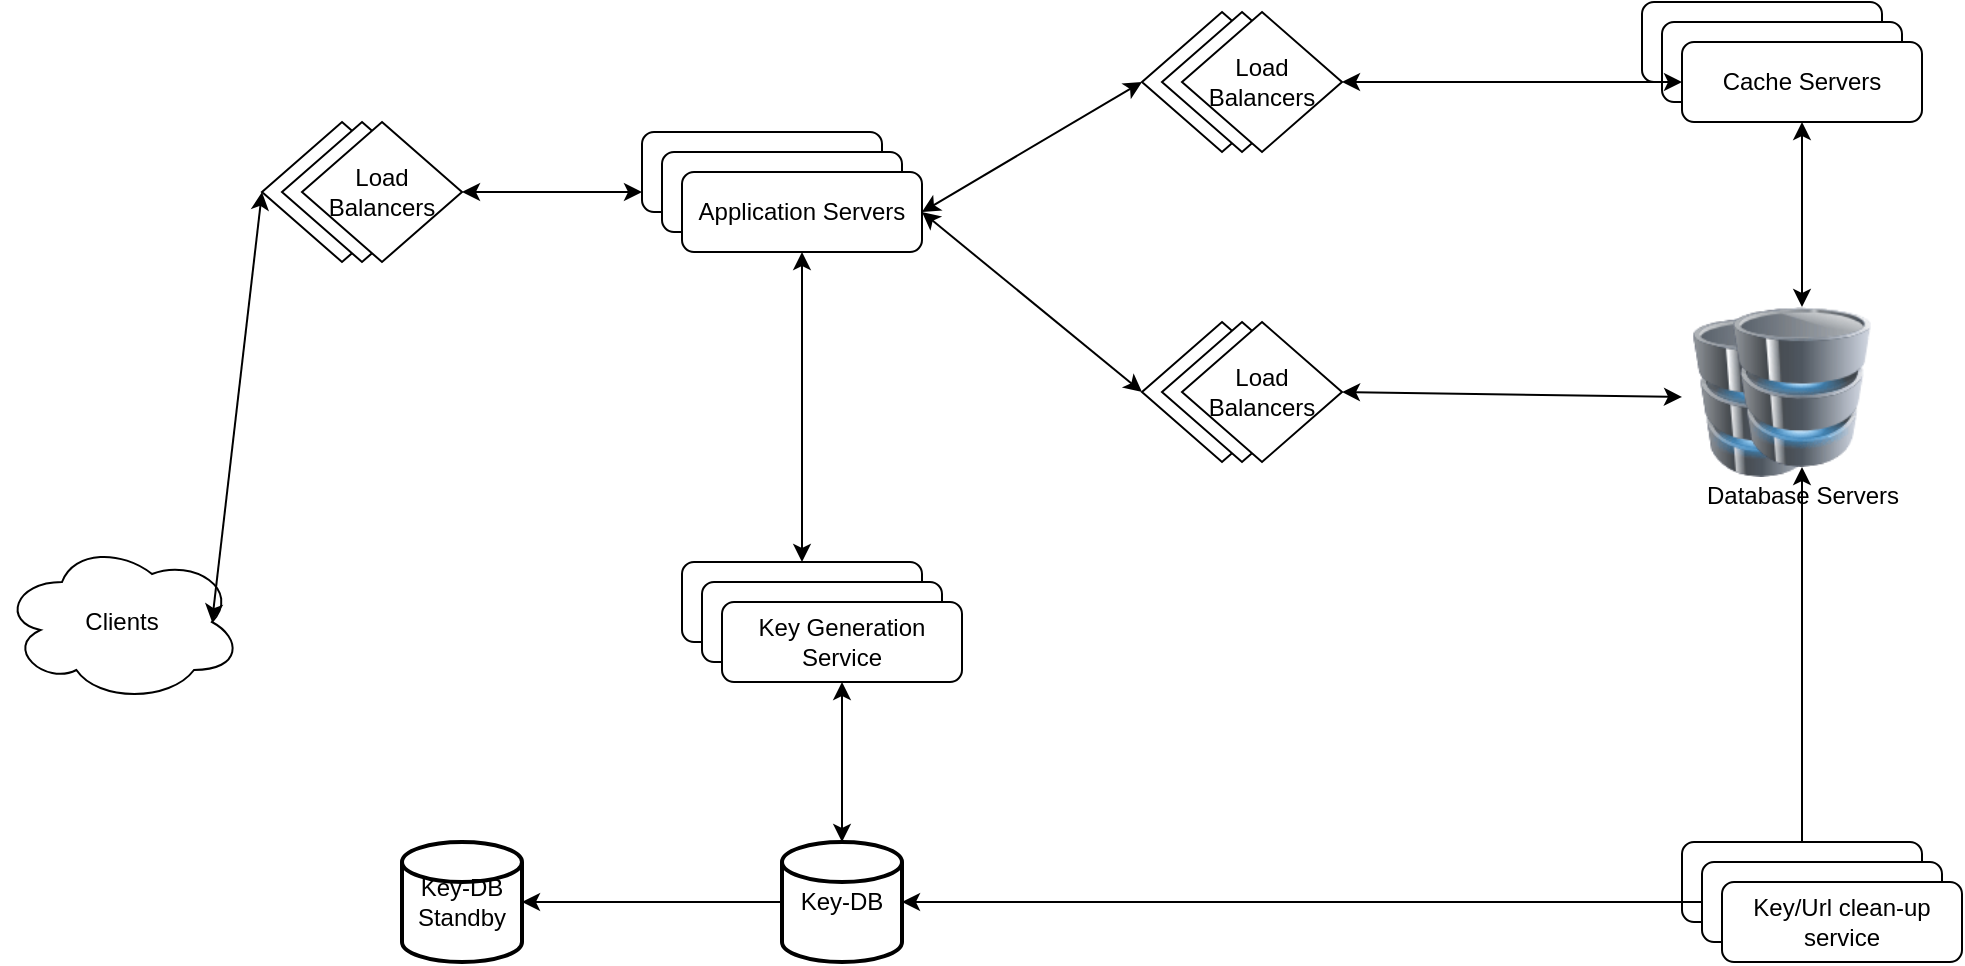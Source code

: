 <mxfile version="15.5.4" type="embed" pages="3"><diagram id="-F8EhwKhfn0_jvjVNpRX" name="HSD"><mxGraphModel dx="1128" dy="735" grid="1" gridSize="10" guides="1" tooltips="1" connect="1" arrows="1" fold="1" page="1" pageScale="1" pageWidth="1100" pageHeight="1700" math="0" shadow="0"><root><mxCell id="0"/><mxCell id="1" parent="0"/><mxCell id="3aBQVrcnReezvdrkYUYn-1" value="" style="rounded=1;whiteSpace=wrap;html=1;" parent="1" vertex="1"><mxGeometry x="860" y="120" width="120" height="40" as="geometry"/></mxCell><mxCell id="3aBQVrcnReezvdrkYUYn-2" value="" style="rounded=1;whiteSpace=wrap;html=1;" parent="1" vertex="1"><mxGeometry x="870" y="130" width="120" height="40" as="geometry"/></mxCell><mxCell id="3aBQVrcnReezvdrkYUYn-3" value="Cache Servers" style="rounded=1;whiteSpace=wrap;html=1;" parent="1" vertex="1"><mxGeometry x="880" y="140" width="120" height="40" as="geometry"/></mxCell><mxCell id="3aBQVrcnReezvdrkYUYn-4" value="" style="rhombus;whiteSpace=wrap;html=1;" parent="1" vertex="1"><mxGeometry x="610" y="125" width="80" height="70" as="geometry"/></mxCell><mxCell id="3aBQVrcnReezvdrkYUYn-5" value="" style="rhombus;whiteSpace=wrap;html=1;" parent="1" vertex="1"><mxGeometry x="620" y="125" width="80" height="70" as="geometry"/></mxCell><mxCell id="3aBQVrcnReezvdrkYUYn-6" value="Load Balancers" style="rhombus;whiteSpace=wrap;html=1;" parent="1" vertex="1"><mxGeometry x="630" y="125" width="80" height="70" as="geometry"/></mxCell><mxCell id="3aBQVrcnReezvdrkYUYn-7" value="" style="rhombus;whiteSpace=wrap;html=1;" parent="1" vertex="1"><mxGeometry x="610" y="280" width="80" height="70" as="geometry"/></mxCell><mxCell id="3aBQVrcnReezvdrkYUYn-8" value="" style="rhombus;whiteSpace=wrap;html=1;" parent="1" vertex="1"><mxGeometry x="620" y="280" width="80" height="70" as="geometry"/></mxCell><mxCell id="3aBQVrcnReezvdrkYUYn-9" value="Load Balancers" style="rhombus;whiteSpace=wrap;html=1;" parent="1" vertex="1"><mxGeometry x="630" y="280" width="80" height="70" as="geometry"/></mxCell><mxCell id="3aBQVrcnReezvdrkYUYn-10" value="" style="image;html=1;image=img/lib/clip_art/computers/Database_128x128.png" parent="1" vertex="1"><mxGeometry x="880" y="277.5" width="80" height="80" as="geometry"/></mxCell><mxCell id="3aBQVrcnReezvdrkYUYn-11" value="Database Servers" style="image;html=1;image=img/lib/clip_art/computers/Database_128x128.png" parent="1" vertex="1"><mxGeometry x="900" y="272.5" width="80" height="80" as="geometry"/></mxCell><mxCell id="3aBQVrcnReezvdrkYUYn-14" value="" style="endArrow=classic;startArrow=classic;html=1;rounded=0;exitX=1;exitY=0.5;exitDx=0;exitDy=0;entryX=0;entryY=0.5;entryDx=0;entryDy=0;" parent="1" source="3aBQVrcnReezvdrkYUYn-6" target="3aBQVrcnReezvdrkYUYn-3" edge="1"><mxGeometry width="50" height="50" relative="1" as="geometry"><mxPoint x="740" y="190" as="sourcePoint"/><mxPoint x="790" y="140" as="targetPoint"/></mxGeometry></mxCell><mxCell id="3aBQVrcnReezvdrkYUYn-15" value="" style="endArrow=classic;startArrow=classic;html=1;rounded=0;exitX=1;exitY=0.5;exitDx=0;exitDy=0;entryX=0;entryY=0.5;entryDx=0;entryDy=0;" parent="1" source="3aBQVrcnReezvdrkYUYn-9" target="3aBQVrcnReezvdrkYUYn-10" edge="1"><mxGeometry width="50" height="50" relative="1" as="geometry"><mxPoint x="710" y="324.5" as="sourcePoint"/><mxPoint x="880" y="324.5" as="targetPoint"/></mxGeometry></mxCell><mxCell id="3aBQVrcnReezvdrkYUYn-16" value="" style="rounded=1;whiteSpace=wrap;html=1;" parent="1" vertex="1"><mxGeometry x="360" y="185" width="120" height="40" as="geometry"/></mxCell><mxCell id="3aBQVrcnReezvdrkYUYn-17" value="" style="rounded=1;whiteSpace=wrap;html=1;" parent="1" vertex="1"><mxGeometry x="370" y="195" width="120" height="40" as="geometry"/></mxCell><mxCell id="3aBQVrcnReezvdrkYUYn-18" value="Application Servers" style="rounded=1;whiteSpace=wrap;html=1;" parent="1" vertex="1"><mxGeometry x="380" y="205" width="120" height="40" as="geometry"/></mxCell><mxCell id="3aBQVrcnReezvdrkYUYn-19" value="" style="endArrow=classic;startArrow=classic;html=1;rounded=0;entryX=0;entryY=0.5;entryDx=0;entryDy=0;exitX=1;exitY=0.5;exitDx=0;exitDy=0;" parent="1" source="3aBQVrcnReezvdrkYUYn-18" target="3aBQVrcnReezvdrkYUYn-4" edge="1"><mxGeometry width="50" height="50" relative="1" as="geometry"><mxPoint x="440" y="380" as="sourcePoint"/><mxPoint x="490" y="330" as="targetPoint"/></mxGeometry></mxCell><mxCell id="3aBQVrcnReezvdrkYUYn-23" value="" style="endArrow=classic;startArrow=classic;html=1;rounded=0;entryX=1;entryY=0.5;entryDx=0;entryDy=0;exitX=0;exitY=0.5;exitDx=0;exitDy=0;" parent="1" source="3aBQVrcnReezvdrkYUYn-7" target="3aBQVrcnReezvdrkYUYn-18" edge="1"><mxGeometry width="50" height="50" relative="1" as="geometry"><mxPoint x="510" y="235" as="sourcePoint"/><mxPoint x="620" y="160" as="targetPoint"/></mxGeometry></mxCell><mxCell id="3aBQVrcnReezvdrkYUYn-24" value="" style="endArrow=classic;startArrow=classic;html=1;rounded=0;exitX=0.5;exitY=0;exitDx=0;exitDy=0;entryX=0.5;entryY=1;entryDx=0;entryDy=0;" parent="1" source="3aBQVrcnReezvdrkYUYn-11" target="3aBQVrcnReezvdrkYUYn-3" edge="1"><mxGeometry width="50" height="50" relative="1" as="geometry"><mxPoint x="970" y="260" as="sourcePoint"/><mxPoint x="950" y="190" as="targetPoint"/></mxGeometry></mxCell><mxCell id="3aBQVrcnReezvdrkYUYn-27" value="" style="rhombus;whiteSpace=wrap;html=1;" parent="1" vertex="1"><mxGeometry x="170" y="180" width="80" height="70" as="geometry"/></mxCell><mxCell id="3aBQVrcnReezvdrkYUYn-28" value="" style="rhombus;whiteSpace=wrap;html=1;" parent="1" vertex="1"><mxGeometry x="180" y="180" width="80" height="70" as="geometry"/></mxCell><mxCell id="3aBQVrcnReezvdrkYUYn-29" value="Load Balancers" style="rhombus;whiteSpace=wrap;html=1;" parent="1" vertex="1"><mxGeometry x="190" y="180" width="80" height="70" as="geometry"/></mxCell><mxCell id="3aBQVrcnReezvdrkYUYn-30" value="Clients" style="ellipse;shape=cloud;whiteSpace=wrap;html=1;" parent="1" vertex="1"><mxGeometry x="40" y="390" width="120" height="80" as="geometry"/></mxCell><mxCell id="3aBQVrcnReezvdrkYUYn-31" value="" style="endArrow=classic;startArrow=classic;html=1;rounded=0;entryX=0;entryY=0.5;entryDx=0;entryDy=0;exitX=0.875;exitY=0.5;exitDx=0;exitDy=0;exitPerimeter=0;" parent="1" source="3aBQVrcnReezvdrkYUYn-30" target="3aBQVrcnReezvdrkYUYn-27" edge="1"><mxGeometry width="50" height="50" relative="1" as="geometry"><mxPoint x="160" y="460" as="sourcePoint"/><mxPoint x="210" y="410" as="targetPoint"/></mxGeometry></mxCell><mxCell id="3aBQVrcnReezvdrkYUYn-32" value="" style="endArrow=classic;startArrow=classic;html=1;rounded=0;exitX=1;exitY=0.5;exitDx=0;exitDy=0;entryX=0;entryY=0.75;entryDx=0;entryDy=0;" parent="1" source="3aBQVrcnReezvdrkYUYn-29" target="3aBQVrcnReezvdrkYUYn-16" edge="1"><mxGeometry width="50" height="50" relative="1" as="geometry"><mxPoint x="350" y="320" as="sourcePoint"/><mxPoint x="400" y="270" as="targetPoint"/></mxGeometry></mxCell><mxCell id="3aBQVrcnReezvdrkYUYn-33" value="" style="rounded=1;whiteSpace=wrap;html=1;" parent="1" vertex="1"><mxGeometry x="380" y="400" width="120" height="40" as="geometry"/></mxCell><mxCell id="3aBQVrcnReezvdrkYUYn-34" value="" style="rounded=1;whiteSpace=wrap;html=1;" parent="1" vertex="1"><mxGeometry x="390" y="410" width="120" height="40" as="geometry"/></mxCell><mxCell id="3aBQVrcnReezvdrkYUYn-35" value="Key Generation Service" style="rounded=1;whiteSpace=wrap;html=1;" parent="1" vertex="1"><mxGeometry x="400" y="420" width="120" height="40" as="geometry"/></mxCell><mxCell id="3aBQVrcnReezvdrkYUYn-36" value="" style="endArrow=classic;startArrow=classic;html=1;rounded=0;entryX=0.5;entryY=1;entryDx=0;entryDy=0;exitX=0.5;exitY=0;exitDx=0;exitDy=0;" parent="1" source="3aBQVrcnReezvdrkYUYn-33" target="3aBQVrcnReezvdrkYUYn-18" edge="1"><mxGeometry width="50" height="50" relative="1" as="geometry"><mxPoint x="390" y="360" as="sourcePoint"/><mxPoint x="440" y="310" as="targetPoint"/></mxGeometry></mxCell><mxCell id="3aBQVrcnReezvdrkYUYn-37" value="Key-DB" style="strokeWidth=2;html=1;shape=mxgraph.flowchart.database;whiteSpace=wrap;" parent="1" vertex="1"><mxGeometry x="430" y="540" width="60" height="60" as="geometry"/></mxCell><mxCell id="3aBQVrcnReezvdrkYUYn-41" value="Key-DB&lt;br&gt;Standby" style="strokeWidth=2;html=1;shape=mxgraph.flowchart.database;whiteSpace=wrap;" parent="1" vertex="1"><mxGeometry x="240" y="540" width="60" height="60" as="geometry"/></mxCell><mxCell id="3aBQVrcnReezvdrkYUYn-42" value="" style="endArrow=classic;startArrow=classic;html=1;rounded=0;entryX=0.5;entryY=1;entryDx=0;entryDy=0;exitX=0.5;exitY=0;exitDx=0;exitDy=0;exitPerimeter=0;" parent="1" source="3aBQVrcnReezvdrkYUYn-37" target="3aBQVrcnReezvdrkYUYn-35" edge="1"><mxGeometry width="50" height="50" relative="1" as="geometry"><mxPoint x="430" y="520" as="sourcePoint"/><mxPoint x="480" y="470" as="targetPoint"/></mxGeometry></mxCell><mxCell id="3aBQVrcnReezvdrkYUYn-46" value="" style="endArrow=classic;html=1;rounded=0;entryX=1;entryY=0.5;entryDx=0;entryDy=0;entryPerimeter=0;exitX=0;exitY=0.5;exitDx=0;exitDy=0;exitPerimeter=0;" parent="1" source="3aBQVrcnReezvdrkYUYn-37" target="3aBQVrcnReezvdrkYUYn-41" edge="1"><mxGeometry width="50" height="50" relative="1" as="geometry"><mxPoint x="100" y="640" as="sourcePoint"/><mxPoint x="150" y="590" as="targetPoint"/></mxGeometry></mxCell><mxCell id="3aBQVrcnReezvdrkYUYn-47" value="" style="rounded=1;whiteSpace=wrap;html=1;" parent="1" vertex="1"><mxGeometry x="880" y="540" width="120" height="40" as="geometry"/></mxCell><mxCell id="3aBQVrcnReezvdrkYUYn-48" value="" style="rounded=1;whiteSpace=wrap;html=1;" parent="1" vertex="1"><mxGeometry x="890" y="550" width="120" height="40" as="geometry"/></mxCell><mxCell id="3aBQVrcnReezvdrkYUYn-49" value="Key/Url clean-up service" style="rounded=1;whiteSpace=wrap;html=1;" parent="1" vertex="1"><mxGeometry x="900" y="560" width="120" height="40" as="geometry"/></mxCell><mxCell id="3aBQVrcnReezvdrkYUYn-50" value="" style="endArrow=classic;html=1;rounded=0;entryX=0.5;entryY=1;entryDx=0;entryDy=0;exitX=0.5;exitY=0;exitDx=0;exitDy=0;" parent="1" source="3aBQVrcnReezvdrkYUYn-47" target="3aBQVrcnReezvdrkYUYn-11" edge="1"><mxGeometry width="50" height="50" relative="1" as="geometry"><mxPoint x="940" y="480" as="sourcePoint"/><mxPoint x="990" y="430" as="targetPoint"/></mxGeometry></mxCell><mxCell id="3aBQVrcnReezvdrkYUYn-51" value="" style="endArrow=classic;html=1;rounded=0;exitX=0;exitY=0.5;exitDx=0;exitDy=0;entryX=1;entryY=0.5;entryDx=0;entryDy=0;entryPerimeter=0;" parent="1" source="3aBQVrcnReezvdrkYUYn-48" target="3aBQVrcnReezvdrkYUYn-37" edge="1"><mxGeometry width="50" height="50" relative="1" as="geometry"><mxPoint x="730" y="610" as="sourcePoint"/><mxPoint x="780" y="560" as="targetPoint"/></mxGeometry></mxCell></root></mxGraphModel></diagram><diagram id="k_G68c8kxDia4Um4tuYR" name="UsecaseDiagram"><mxGraphModel dx="1128" dy="735" grid="1" gridSize="10" guides="1" tooltips="1" connect="1" arrows="1" fold="1" page="1" pageScale="1" pageWidth="1100" pageHeight="1700" math="0" shadow="0"><root><mxCell id="OdImikTy9D07-zW05k7Z-0"/><mxCell id="OdImikTy9D07-zW05k7Z-1" parent="OdImikTy9D07-zW05k7Z-0"/><mxCell id="fwN8uxOQwvW1X67hH1su-0" value="Clients" style="shape=umlActor;verticalLabelPosition=bottom;verticalAlign=top;html=1;" parent="OdImikTy9D07-zW05k7Z-1" vertex="1"><mxGeometry x="30" y="536" width="30" height="60" as="geometry"/></mxCell><mxCell id="fwN8uxOQwvW1X67hH1su-3" value="Admin" style="shape=umlActor;verticalLabelPosition=bottom;verticalAlign=top;html=1;" parent="OdImikTy9D07-zW05k7Z-1" vertex="1"><mxGeometry x="1040" y="576" width="30" height="60" as="geometry"/></mxCell><mxCell id="fwN8uxOQwvW1X67hH1su-4" value="Guests" style="shape=umlActor;verticalLabelPosition=bottom;verticalAlign=top;html=1;" parent="OdImikTy9D07-zW05k7Z-1" vertex="1"><mxGeometry x="100" y="346" width="30" height="60" as="geometry"/></mxCell><mxCell id="fwN8uxOQwvW1X67hH1su-5" value="Login/Logout" style="ellipse;whiteSpace=wrap;html=1;" parent="OdImikTy9D07-zW05k7Z-1" vertex="1"><mxGeometry x="500" y="246" width="100" height="40" as="geometry"/></mxCell><mxCell id="fwN8uxOQwvW1X67hH1su-6" value="Block User" style="ellipse;whiteSpace=wrap;html=1;" parent="OdImikTy9D07-zW05k7Z-1" vertex="1"><mxGeometry x="870" y="230" width="90" height="50" as="geometry"/></mxCell><mxCell id="fwN8uxOQwvW1X67hH1su-11" value="Register" style="ellipse;whiteSpace=wrap;html=1;" parent="OdImikTy9D07-zW05k7Z-1" vertex="1"><mxGeometry x="500" y="136" width="100" height="40" as="geometry"/></mxCell><mxCell id="I0JFtvjM8V_5Jfssn8mB-3" value="" style="endArrow=classic;html=1;rounded=0;entryX=0;entryY=0.5;entryDx=0;entryDy=0;exitX=0.5;exitY=0.5;exitDx=0;exitDy=0;exitPerimeter=0;" parent="OdImikTy9D07-zW05k7Z-1" source="fwN8uxOQwvW1X67hH1su-4" target="fwN8uxOQwvW1X67hH1su-11" edge="1"><mxGeometry width="50" height="50" relative="1" as="geometry"><mxPoint x="160" y="456" as="sourcePoint"/><mxPoint x="210" y="406" as="targetPoint"/></mxGeometry></mxCell><mxCell id="I0JFtvjM8V_5Jfssn8mB-4" value="" style="endArrow=classic;html=1;rounded=0;exitX=0.5;exitY=0.5;exitDx=0;exitDy=0;exitPerimeter=0;entryX=0;entryY=0.5;entryDx=0;entryDy=0;" parent="OdImikTy9D07-zW05k7Z-1" source="fwN8uxOQwvW1X67hH1su-0" target="fwN8uxOQwvW1X67hH1su-5" edge="1"><mxGeometry width="50" height="50" relative="1" as="geometry"><mxPoint x="125" y="386" as="sourcePoint"/><mxPoint x="490" y="246" as="targetPoint"/></mxGeometry></mxCell><mxCell id="I0JFtvjM8V_5Jfssn8mB-5" value="" style="endArrow=classic;html=1;rounded=0;entryX=0.5;entryY=1;entryDx=0;entryDy=0;exitX=0.5;exitY=0.5;exitDx=0;exitDy=0;exitPerimeter=0;" parent="OdImikTy9D07-zW05k7Z-1" source="fwN8uxOQwvW1X67hH1su-3" target="fwN8uxOQwvW1X67hH1su-6" edge="1"><mxGeometry width="50" height="50" relative="1" as="geometry"><mxPoint x="490" y="546" as="sourcePoint"/><mxPoint x="875" y="346" as="targetPoint"/></mxGeometry></mxCell><mxCell id="I0JFtvjM8V_5Jfssn8mB-6" value="" style="endArrow=classic;html=1;rounded=0;entryX=1;entryY=0.5;entryDx=0;entryDy=0;exitX=0.5;exitY=0.5;exitDx=0;exitDy=0;exitPerimeter=0;" parent="OdImikTy9D07-zW05k7Z-1" source="fwN8uxOQwvW1X67hH1su-3" target="fwN8uxOQwvW1X67hH1su-5" edge="1"><mxGeometry width="50" height="50" relative="1" as="geometry"><mxPoint x="480" y="676" as="sourcePoint"/><mxPoint x="865" y="476" as="targetPoint"/></mxGeometry></mxCell><mxCell id="I0JFtvjM8V_5Jfssn8mB-7" value="Close Account" style="ellipse;whiteSpace=wrap;html=1;" parent="OdImikTy9D07-zW05k7Z-1" vertex="1"><mxGeometry x="500" y="326" width="110" height="40" as="geometry"/></mxCell><mxCell id="I0JFtvjM8V_5Jfssn8mB-8" value="" style="endArrow=classic;html=1;rounded=0;entryX=0;entryY=0.5;entryDx=0;entryDy=0;exitX=0.5;exitY=0.5;exitDx=0;exitDy=0;exitPerimeter=0;" parent="OdImikTy9D07-zW05k7Z-1" source="fwN8uxOQwvW1X67hH1su-0" target="I0JFtvjM8V_5Jfssn8mB-7" edge="1"><mxGeometry width="50" height="50" relative="1" as="geometry"><mxPoint x="70" y="576" as="sourcePoint"/><mxPoint x="540" y="216" as="targetPoint"/></mxGeometry></mxCell><mxCell id="I0JFtvjM8V_5Jfssn8mB-9" value="" style="endArrow=classic;html=1;rounded=0;entryX=1;entryY=0.5;entryDx=0;entryDy=0;exitX=0.5;exitY=0.5;exitDx=0;exitDy=0;exitPerimeter=0;" parent="OdImikTy9D07-zW05k7Z-1" source="fwN8uxOQwvW1X67hH1su-3" target="I0JFtvjM8V_5Jfssn8mB-7" edge="1"><mxGeometry width="50" height="50" relative="1" as="geometry"><mxPoint x="165" y="426" as="sourcePoint"/><mxPoint x="550" y="226" as="targetPoint"/></mxGeometry></mxCell><mxCell id="I0JFtvjM8V_5Jfssn8mB-10" value="" style="endArrow=classic;html=1;rounded=0;entryX=0.5;entryY=0.5;entryDx=0;entryDy=0;exitX=0.5;exitY=0.5;exitDx=0;exitDy=0;exitPerimeter=0;entryPerimeter=0;" parent="OdImikTy9D07-zW05k7Z-1" source="fwN8uxOQwvW1X67hH1su-0" target="fwN8uxOQwvW1X67hH1su-4" edge="1"><mxGeometry width="50" height="50" relative="1" as="geometry"><mxPoint x="175" y="436" as="sourcePoint"/><mxPoint x="560" y="236" as="targetPoint"/></mxGeometry></mxCell><mxCell id="I0JFtvjM8V_5Jfssn8mB-11" value="Extends" style="edgeLabel;html=1;align=center;verticalAlign=middle;resizable=0;points=[];" parent="I0JFtvjM8V_5Jfssn8mB-10" vertex="1" connectable="0"><mxGeometry x="-0.118" y="-2" relative="1" as="geometry"><mxPoint as="offset"/></mxGeometry></mxCell><mxCell id="I0JFtvjM8V_5Jfssn8mB-12" value="Create Short Url" style="ellipse;whiteSpace=wrap;html=1;" parent="OdImikTy9D07-zW05k7Z-1" vertex="1"><mxGeometry x="492.5" y="406" width="125" height="50" as="geometry"/></mxCell><mxCell id="I0JFtvjM8V_5Jfssn8mB-13" value="Delete Short Url" style="ellipse;whiteSpace=wrap;html=1;" parent="OdImikTy9D07-zW05k7Z-1" vertex="1"><mxGeometry x="500" y="496" width="125" height="50" as="geometry"/></mxCell><mxCell id="I0JFtvjM8V_5Jfssn8mB-14" value="Read Short Url" style="ellipse;whiteSpace=wrap;html=1;" parent="OdImikTy9D07-zW05k7Z-1" vertex="1"><mxGeometry x="500" y="586" width="125" height="50" as="geometry"/></mxCell><mxCell id="I0JFtvjM8V_5Jfssn8mB-15" value="" style="endArrow=classic;html=1;rounded=0;entryX=0;entryY=0.5;entryDx=0;entryDy=0;exitX=0.5;exitY=0.5;exitDx=0;exitDy=0;exitPerimeter=0;" parent="OdImikTy9D07-zW05k7Z-1" source="fwN8uxOQwvW1X67hH1su-0" target="I0JFtvjM8V_5Jfssn8mB-12" edge="1"><mxGeometry width="50" height="50" relative="1" as="geometry"><mxPoint x="160" y="606" as="sourcePoint"/><mxPoint x="510" y="236" as="targetPoint"/></mxGeometry></mxCell><mxCell id="I0JFtvjM8V_5Jfssn8mB-16" value="" style="endArrow=classic;html=1;rounded=0;exitX=0.5;exitY=0.5;exitDx=0;exitDy=0;exitPerimeter=0;entryX=0;entryY=0.5;entryDx=0;entryDy=0;" parent="OdImikTy9D07-zW05k7Z-1" source="fwN8uxOQwvW1X67hH1su-0" target="I0JFtvjM8V_5Jfssn8mB-13" edge="1"><mxGeometry width="50" height="50" relative="1" as="geometry"><mxPoint x="65" y="586" as="sourcePoint"/><mxPoint x="520" y="246" as="targetPoint"/></mxGeometry></mxCell><mxCell id="I0JFtvjM8V_5Jfssn8mB-17" value="" style="endArrow=classic;html=1;rounded=0;entryX=0;entryY=0.5;entryDx=0;entryDy=0;" parent="OdImikTy9D07-zW05k7Z-1" target="I0JFtvjM8V_5Jfssn8mB-14" edge="1"><mxGeometry width="50" height="50" relative="1" as="geometry"><mxPoint x="50" y="566" as="sourcePoint"/><mxPoint x="510" y="531" as="targetPoint"/></mxGeometry></mxCell><mxCell id="I0JFtvjM8V_5Jfssn8mB-18" value="" style="endArrow=classic;html=1;rounded=0;entryX=1;entryY=0.5;entryDx=0;entryDy=0;exitX=0.5;exitY=0.5;exitDx=0;exitDy=0;exitPerimeter=0;" parent="OdImikTy9D07-zW05k7Z-1" source="fwN8uxOQwvW1X67hH1su-3" target="I0JFtvjM8V_5Jfssn8mB-13" edge="1"><mxGeometry width="50" height="50" relative="1" as="geometry"><mxPoint x="1050" y="606" as="sourcePoint"/><mxPoint x="520" y="541" as="targetPoint"/></mxGeometry></mxCell><mxCell id="I0JFtvjM8V_5Jfssn8mB-19" value="" style="endArrow=classic;html=1;rounded=0;exitX=0.5;exitY=0.5;exitDx=0;exitDy=0;exitPerimeter=0;entryX=0;entryY=0.5;entryDx=0;entryDy=0;" parent="OdImikTy9D07-zW05k7Z-1" source="fwN8uxOQwvW1X67hH1su-4" target="I0JFtvjM8V_5Jfssn8mB-12" edge="1"><mxGeometry width="50" height="50" relative="1" as="geometry"><mxPoint x="75" y="596" as="sourcePoint"/><mxPoint x="530" y="551" as="targetPoint"/></mxGeometry></mxCell><mxCell id="I0JFtvjM8V_5Jfssn8mB-20" value="" style="endArrow=classic;html=1;rounded=0;exitX=0.5;exitY=0.5;exitDx=0;exitDy=0;exitPerimeter=0;entryX=0;entryY=0.5;entryDx=0;entryDy=0;" parent="OdImikTy9D07-zW05k7Z-1" source="fwN8uxOQwvW1X67hH1su-4" target="I0JFtvjM8V_5Jfssn8mB-14" edge="1"><mxGeometry width="50" height="50" relative="1" as="geometry"><mxPoint x="85" y="606" as="sourcePoint"/><mxPoint x="540" y="561" as="targetPoint"/></mxGeometry></mxCell><mxCell id="Q2Xanj3EKXWihzGYyWga-0" value="" style="endArrow=classic;html=1;rounded=0;exitX=0.5;exitY=1;exitDx=0;exitDy=0;" parent="OdImikTy9D07-zW05k7Z-1" source="fwN8uxOQwvW1X67hH1su-11" target="fwN8uxOQwvW1X67hH1su-5" edge="1"><mxGeometry width="50" height="50" relative="1" as="geometry"><mxPoint x="55" y="576" as="sourcePoint"/><mxPoint x="510" y="531" as="targetPoint"/></mxGeometry></mxCell><mxCell id="Q2Xanj3EKXWihzGYyWga-1" value="Include" style="edgeLabel;html=1;align=center;verticalAlign=middle;resizable=0;points=[];" parent="Q2Xanj3EKXWihzGYyWga-0" vertex="1" connectable="0"><mxGeometry x="0.343" y="2" relative="1" as="geometry"><mxPoint as="offset"/></mxGeometry></mxCell><mxCell id="Q2Xanj3EKXWihzGYyWga-2" value="Suspend Account" style="ellipse;whiteSpace=wrap;html=1;" parent="OdImikTy9D07-zW05k7Z-1" vertex="1"><mxGeometry x="670" y="230" width="110" height="44" as="geometry"/></mxCell><mxCell id="Q2Xanj3EKXWihzGYyWga-3" value="" style="endArrow=classic;html=1;rounded=0;entryX=0.5;entryY=1;entryDx=0;entryDy=0;exitX=0.5;exitY=0.5;exitDx=0;exitDy=0;exitPerimeter=0;" parent="OdImikTy9D07-zW05k7Z-1" source="fwN8uxOQwvW1X67hH1su-3" target="Q2Xanj3EKXWihzGYyWga-2" edge="1"><mxGeometry width="50" height="50" relative="1" as="geometry"><mxPoint x="1050" y="600" as="sourcePoint"/><mxPoint x="635" y="531" as="targetPoint"/></mxGeometry></mxCell><mxCell id="Q2Xanj3EKXWihzGYyWga-4" value="" style="endArrow=classic;html=1;rounded=0;entryX=0;entryY=0.5;entryDx=0;entryDy=0;exitX=1;exitY=0.5;exitDx=0;exitDy=0;" parent="OdImikTy9D07-zW05k7Z-1" source="Q2Xanj3EKXWihzGYyWga-2" target="fwN8uxOQwvW1X67hH1su-6" edge="1"><mxGeometry width="50" height="50" relative="1" as="geometry"><mxPoint x="1075" y="626" as="sourcePoint"/><mxPoint x="645" y="541" as="targetPoint"/></mxGeometry></mxCell><mxCell id="Q2Xanj3EKXWihzGYyWga-5" value="Includes" style="edgeLabel;html=1;align=center;verticalAlign=middle;resizable=0;points=[];" parent="Q2Xanj3EKXWihzGYyWga-4" vertex="1" connectable="0"><mxGeometry x="-0.323" y="1" relative="1" as="geometry"><mxPoint as="offset"/></mxGeometry></mxCell><mxCell id="Q2Xanj3EKXWihzGYyWga-6" value="Unblock User" style="ellipse;whiteSpace=wrap;html=1;" parent="OdImikTy9D07-zW05k7Z-1" vertex="1"><mxGeometry x="820" y="660" width="90" height="50" as="geometry"/></mxCell><mxCell id="Q2Xanj3EKXWihzGYyWga-7" value="" style="endArrow=classic;html=1;rounded=0;entryX=1;entryY=0.5;entryDx=0;entryDy=0;exitX=0.5;exitY=0.5;exitDx=0;exitDy=0;exitPerimeter=0;" parent="OdImikTy9D07-zW05k7Z-1" source="fwN8uxOQwvW1X67hH1su-3" target="Q2Xanj3EKXWihzGYyWga-6" edge="1"><mxGeometry width="50" height="50" relative="1" as="geometry"><mxPoint x="1065" y="616" as="sourcePoint"/><mxPoint x="635" y="531" as="targetPoint"/></mxGeometry></mxCell></root></mxGraphModel></diagram><diagram id="xyAOrPlTbxY4HyUCIXsg" name="ClassDiagram"><mxGraphModel dx="1128" dy="735" grid="1" gridSize="10" guides="1" tooltips="1" connect="1" arrows="1" fold="1" page="1" pageScale="1" pageWidth="1100" pageHeight="1700" math="0" shadow="0"><root><mxCell id="RCZDq0vM72jU5t-bxr9w-0"/><mxCell id="RCZDq0vM72jU5t-bxr9w-1" parent="RCZDq0vM72jU5t-bxr9w-0"/></root></mxGraphModel></diagram></mxfile>